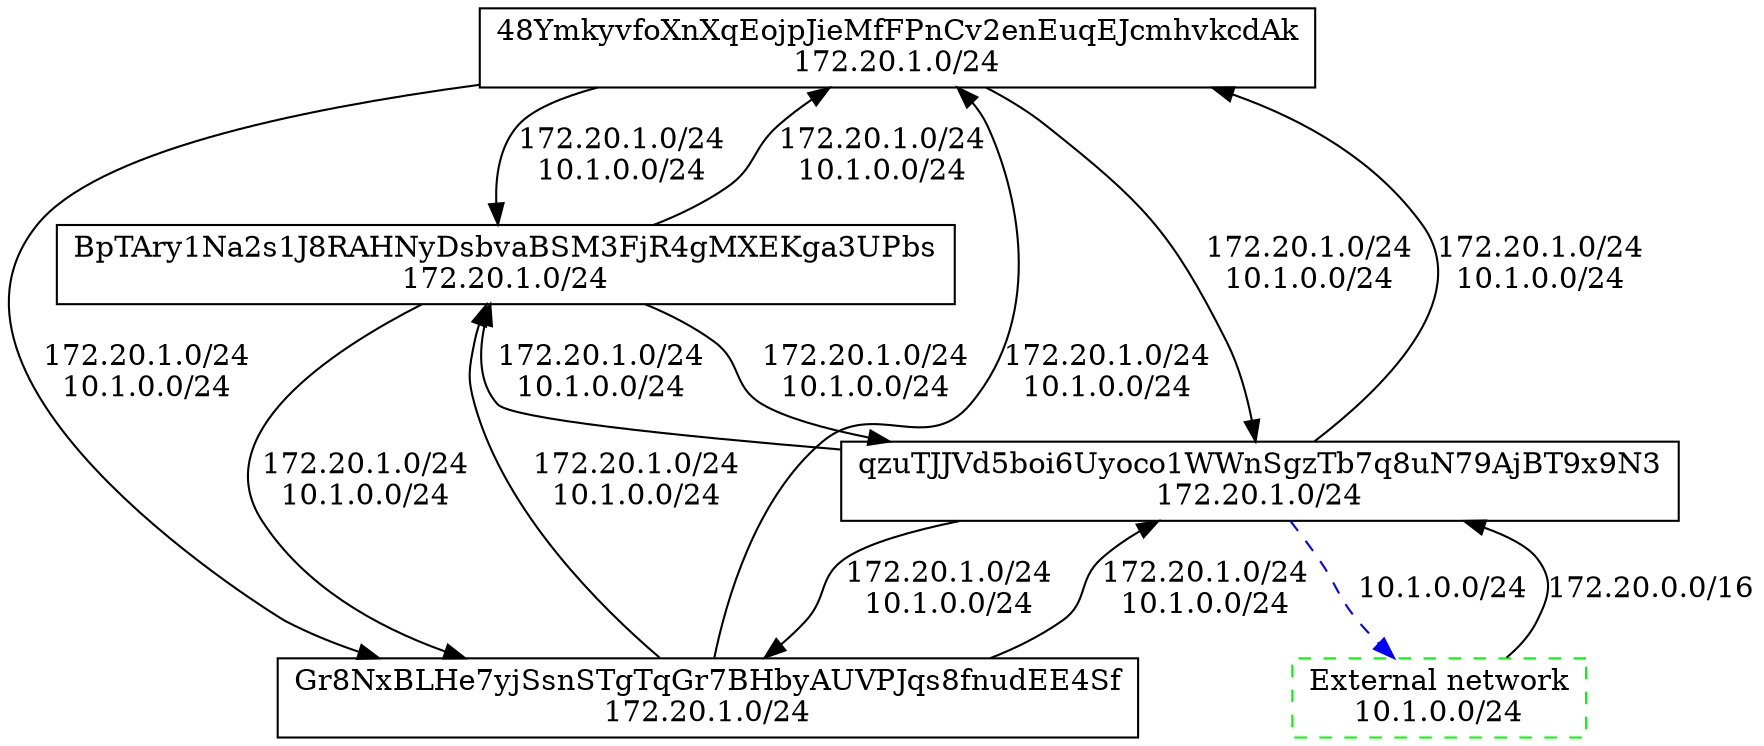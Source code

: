 digraph  {
	
	n3[label="48YmkyvfoXnXqEojpJieMfFPnCv2enEuqEJcmhvkcdAk\n172.20.1.0/24",shape="box"];
	n4[label="BpTAry1Na2s1J8RAHNyDsbvaBSM3FjR4gMXEKga3UPbs\n172.20.1.0/24",shape="box"];
	n5[color="green",label="External network\n10.1.0.0/24",shape="box",style="dashed"];
	n2[label="Gr8NxBLHe7yjSsnSTgTqGr7BHbyAUVPJqs8fnudEE4Sf\n172.20.1.0/24",shape="box"];
	n1[label="qzuTJJVd5boi6Uyoco1WWnSgzTb7q8uN79AjBT9x9N3\n172.20.1.0/24",shape="box"];
	n3->n1[label="172.20.1.0/24\n10.1.0.0/24"];
	n3->n2[label="172.20.1.0/24\n10.1.0.0/24"];
	n3->n4[label="172.20.1.0/24\n10.1.0.0/24"];
	n4->n1[label="172.20.1.0/24\n10.1.0.0/24"];
	n4->n2[label="172.20.1.0/24\n10.1.0.0/24"];
	n4->n3[label="172.20.1.0/24\n10.1.0.0/24"];
	n5->n1[label="172.20.0.0/16"];
	n2->n1[label="172.20.1.0/24\n10.1.0.0/24"];
	n2->n3[label="172.20.1.0/24\n10.1.0.0/24"];
	n2->n4[label="172.20.1.0/24\n10.1.0.0/24"];
	n1->n2[label="172.20.1.0/24\n10.1.0.0/24"];
	n1->n3[label="172.20.1.0/24\n10.1.0.0/24"];
	n1->n4[label="172.20.1.0/24\n10.1.0.0/24"];
	n1->n5[color="blue",label="10.1.0.0/24",style="dashed"];
	{rank=same; n5;};
	
}